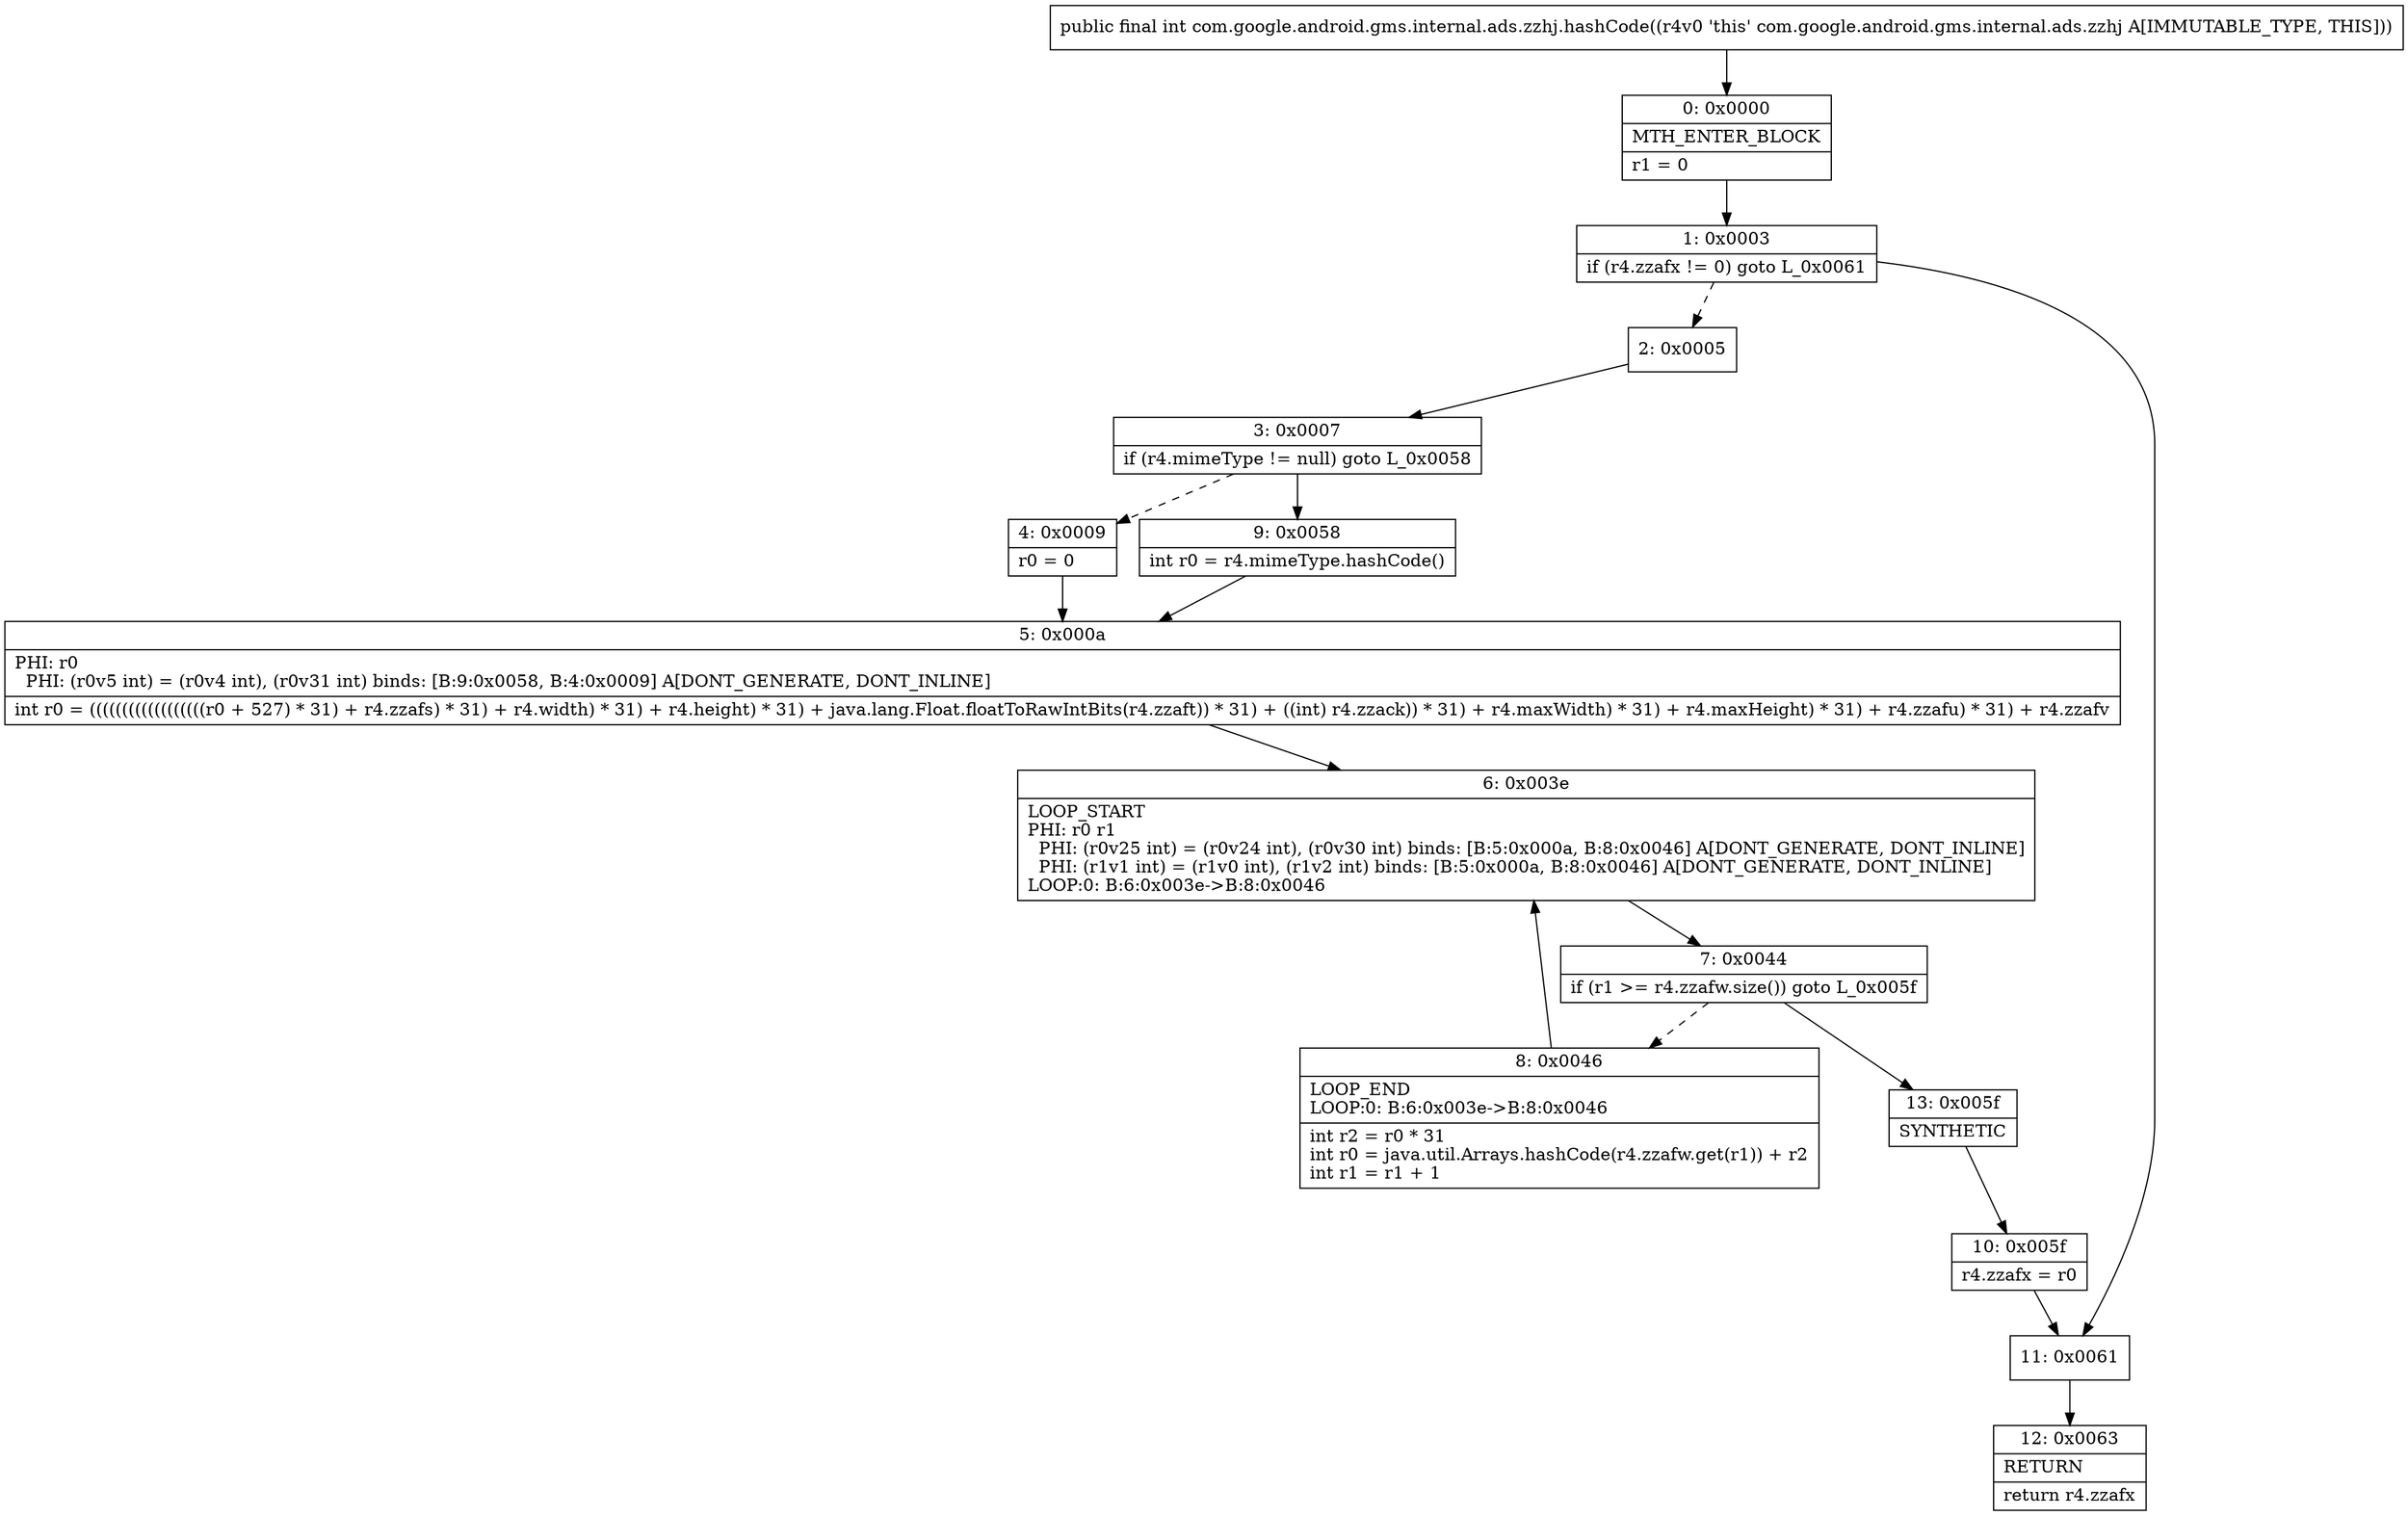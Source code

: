 digraph "CFG forcom.google.android.gms.internal.ads.zzhj.hashCode()I" {
Node_0 [shape=record,label="{0\:\ 0x0000|MTH_ENTER_BLOCK\l|r1 = 0\l}"];
Node_1 [shape=record,label="{1\:\ 0x0003|if (r4.zzafx != 0) goto L_0x0061\l}"];
Node_2 [shape=record,label="{2\:\ 0x0005}"];
Node_3 [shape=record,label="{3\:\ 0x0007|if (r4.mimeType != null) goto L_0x0058\l}"];
Node_4 [shape=record,label="{4\:\ 0x0009|r0 = 0\l}"];
Node_5 [shape=record,label="{5\:\ 0x000a|PHI: r0 \l  PHI: (r0v5 int) = (r0v4 int), (r0v31 int) binds: [B:9:0x0058, B:4:0x0009] A[DONT_GENERATE, DONT_INLINE]\l|int r0 = ((((((((((((((((((r0 + 527) * 31) + r4.zzafs) * 31) + r4.width) * 31) + r4.height) * 31) + java.lang.Float.floatToRawIntBits(r4.zzaft)) * 31) + ((int) r4.zzack)) * 31) + r4.maxWidth) * 31) + r4.maxHeight) * 31) + r4.zzafu) * 31) + r4.zzafv\l}"];
Node_6 [shape=record,label="{6\:\ 0x003e|LOOP_START\lPHI: r0 r1 \l  PHI: (r0v25 int) = (r0v24 int), (r0v30 int) binds: [B:5:0x000a, B:8:0x0046] A[DONT_GENERATE, DONT_INLINE]\l  PHI: (r1v1 int) = (r1v0 int), (r1v2 int) binds: [B:5:0x000a, B:8:0x0046] A[DONT_GENERATE, DONT_INLINE]\lLOOP:0: B:6:0x003e\-\>B:8:0x0046\l}"];
Node_7 [shape=record,label="{7\:\ 0x0044|if (r1 \>= r4.zzafw.size()) goto L_0x005f\l}"];
Node_8 [shape=record,label="{8\:\ 0x0046|LOOP_END\lLOOP:0: B:6:0x003e\-\>B:8:0x0046\l|int r2 = r0 * 31\lint r0 = java.util.Arrays.hashCode(r4.zzafw.get(r1)) + r2\lint r1 = r1 + 1\l}"];
Node_9 [shape=record,label="{9\:\ 0x0058|int r0 = r4.mimeType.hashCode()\l}"];
Node_10 [shape=record,label="{10\:\ 0x005f|r4.zzafx = r0\l}"];
Node_11 [shape=record,label="{11\:\ 0x0061}"];
Node_12 [shape=record,label="{12\:\ 0x0063|RETURN\l|return r4.zzafx\l}"];
Node_13 [shape=record,label="{13\:\ 0x005f|SYNTHETIC\l}"];
MethodNode[shape=record,label="{public final int com.google.android.gms.internal.ads.zzhj.hashCode((r4v0 'this' com.google.android.gms.internal.ads.zzhj A[IMMUTABLE_TYPE, THIS])) }"];
MethodNode -> Node_0;
Node_0 -> Node_1;
Node_1 -> Node_2[style=dashed];
Node_1 -> Node_11;
Node_2 -> Node_3;
Node_3 -> Node_4[style=dashed];
Node_3 -> Node_9;
Node_4 -> Node_5;
Node_5 -> Node_6;
Node_6 -> Node_7;
Node_7 -> Node_8[style=dashed];
Node_7 -> Node_13;
Node_8 -> Node_6;
Node_9 -> Node_5;
Node_10 -> Node_11;
Node_11 -> Node_12;
Node_13 -> Node_10;
}

